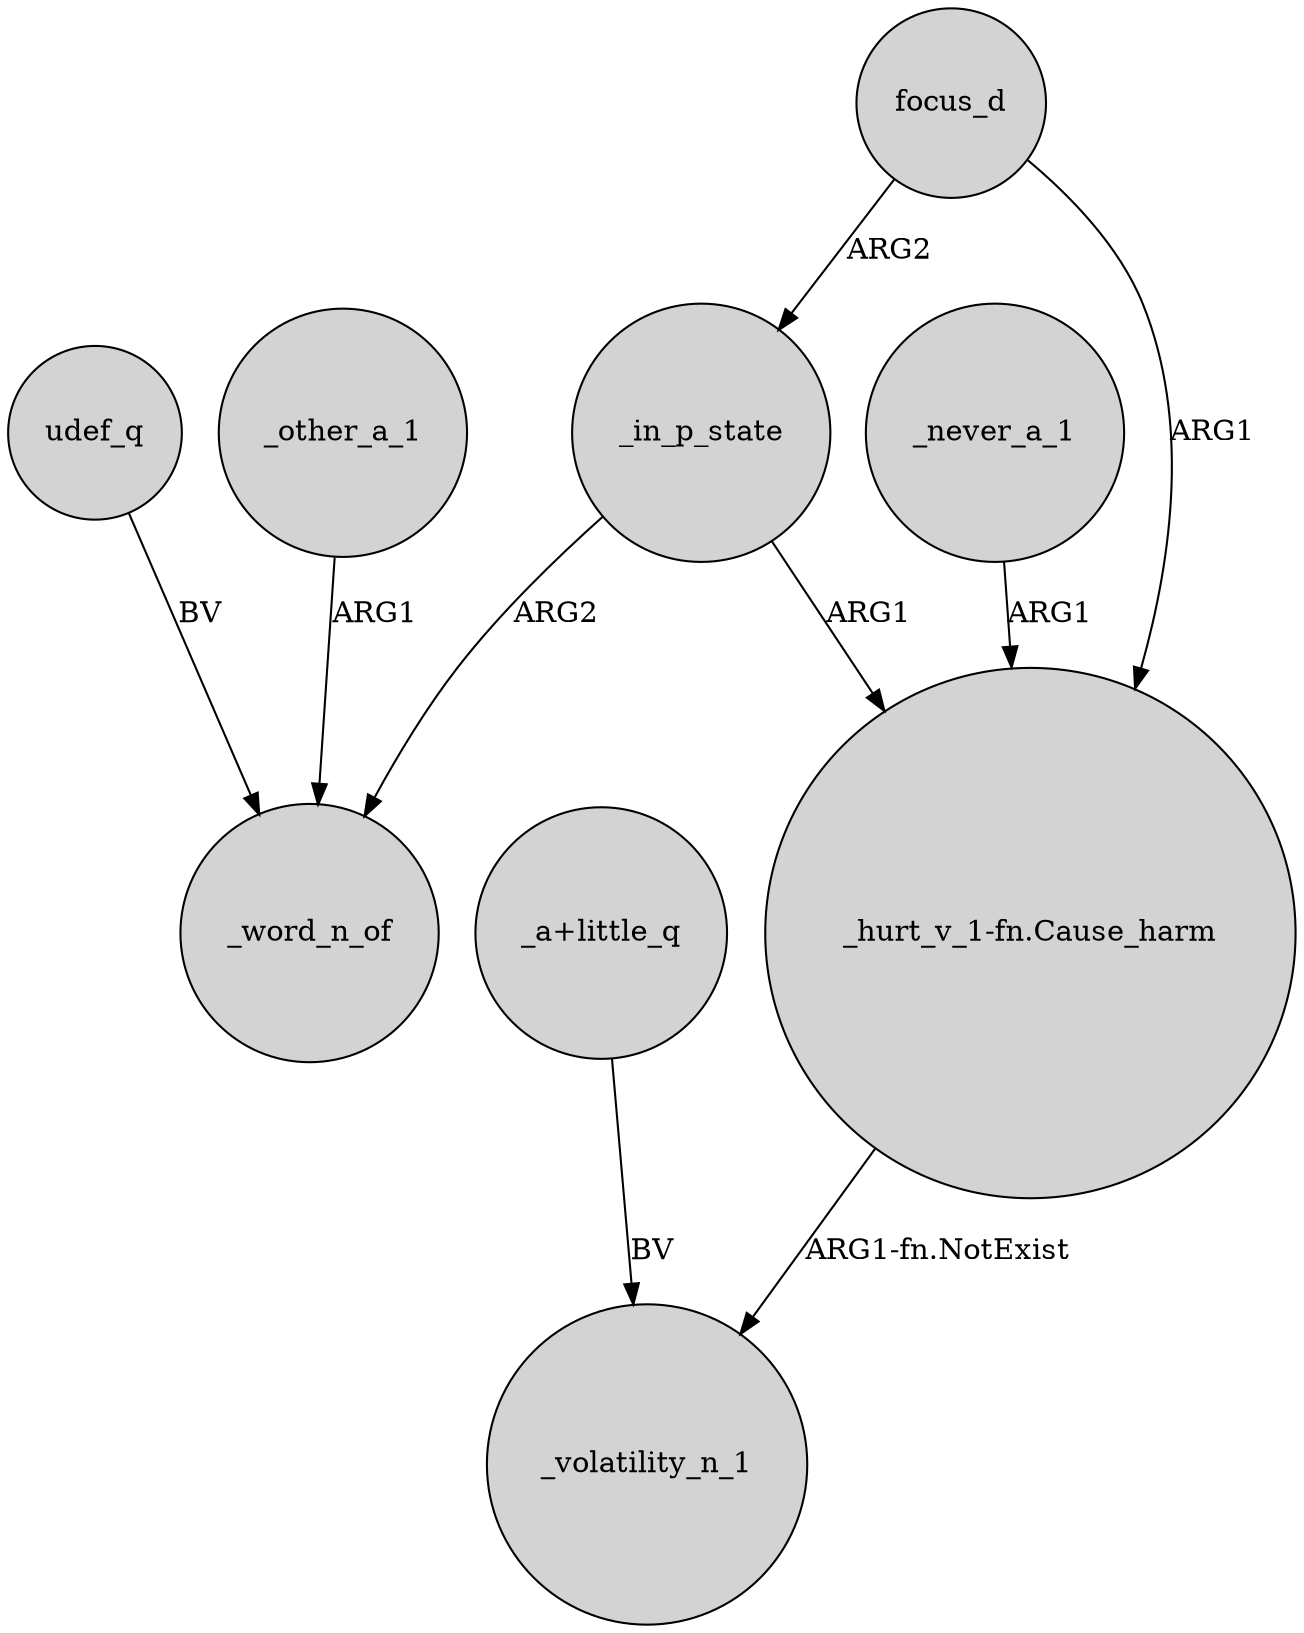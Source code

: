 digraph {
	node [shape=circle style=filled]
	_other_a_1 -> _word_n_of [label=ARG1]
	udef_q -> _word_n_of [label=BV]
	"_hurt_v_1-fn.Cause_harm" -> _volatility_n_1 [label="ARG1-fn.NotExist"]
	_in_p_state -> "_hurt_v_1-fn.Cause_harm" [label=ARG1]
	_in_p_state -> _word_n_of [label=ARG2]
	_never_a_1 -> "_hurt_v_1-fn.Cause_harm" [label=ARG1]
	"_a+little_q" -> _volatility_n_1 [label=BV]
	focus_d -> _in_p_state [label=ARG2]
	focus_d -> "_hurt_v_1-fn.Cause_harm" [label=ARG1]
}
